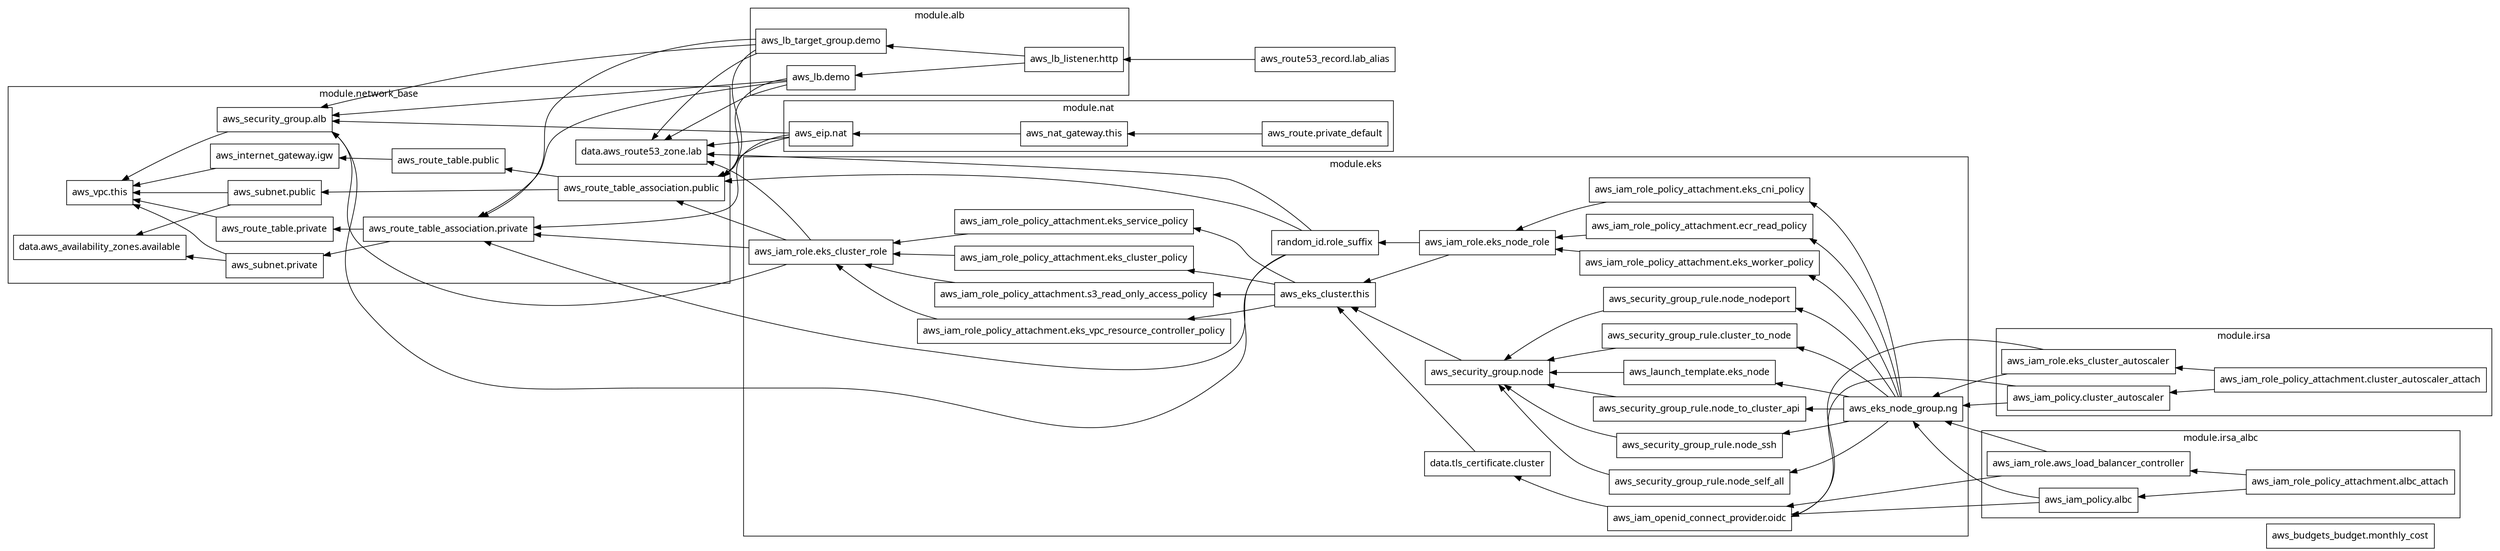 digraph G {
  rankdir = "RL";
  node [shape = rect, fontname = "sans-serif"];
  "aws_budgets_budget.monthly_cost" [label="aws_budgets_budget.monthly_cost"];
  "aws_route53_record.lab_alias" [label="aws_route53_record.lab_alias"];
  subgraph "cluster_module.alb" {
    label = "module.alb"
    fontname = "sans-serif"
    "module.alb.aws_lb.demo" [label="aws_lb.demo"];
    "module.alb.aws_lb_listener.http" [label="aws_lb_listener.http"];
    "module.alb.aws_lb_target_group.demo" [label="aws_lb_target_group.demo"];
  }
  subgraph "cluster_module.eks" {
    label = "module.eks"
    fontname = "sans-serif"
    "module.eks.data.tls_certificate.cluster" [label="data.tls_certificate.cluster"];
    "module.eks.aws_eks_cluster.this" [label="aws_eks_cluster.this"];
    "module.eks.aws_eks_node_group.ng" [label="aws_eks_node_group.ng"];
    "module.eks.aws_iam_openid_connect_provider.oidc" [label="aws_iam_openid_connect_provider.oidc"];
    "module.eks.aws_iam_role.eks_cluster_role" [label="aws_iam_role.eks_cluster_role"];
    "module.eks.aws_iam_role.eks_node_role" [label="aws_iam_role.eks_node_role"];
    "module.eks.aws_iam_role_policy_attachment.ecr_read_policy" [label="aws_iam_role_policy_attachment.ecr_read_policy"];
    "module.eks.aws_iam_role_policy_attachment.eks_cluster_policy" [label="aws_iam_role_policy_attachment.eks_cluster_policy"];
    "module.eks.aws_iam_role_policy_attachment.eks_cni_policy" [label="aws_iam_role_policy_attachment.eks_cni_policy"];
    "module.eks.aws_iam_role_policy_attachment.eks_service_policy" [label="aws_iam_role_policy_attachment.eks_service_policy"];
    "module.eks.aws_iam_role_policy_attachment.eks_vpc_resource_controller_policy" [label="aws_iam_role_policy_attachment.eks_vpc_resource_controller_policy"];
    "module.eks.aws_iam_role_policy_attachment.eks_worker_policy" [label="aws_iam_role_policy_attachment.eks_worker_policy"];
    "module.eks.aws_iam_role_policy_attachment.s3_read_only_access_policy" [label="aws_iam_role_policy_attachment.s3_read_only_access_policy"];
    "module.eks.aws_launch_template.eks_node" [label="aws_launch_template.eks_node"];
    "module.eks.aws_security_group.node" [label="aws_security_group.node"];
    "module.eks.aws_security_group_rule.cluster_to_node" [label="aws_security_group_rule.cluster_to_node"];
    "module.eks.aws_security_group_rule.node_nodeport" [label="aws_security_group_rule.node_nodeport"];
    "module.eks.aws_security_group_rule.node_self_all" [label="aws_security_group_rule.node_self_all"];
    "module.eks.aws_security_group_rule.node_ssh" [label="aws_security_group_rule.node_ssh"];
    "module.eks.aws_security_group_rule.node_to_cluster_api" [label="aws_security_group_rule.node_to_cluster_api"];
    "module.eks.random_id.role_suffix" [label="random_id.role_suffix"];
  }
  subgraph "cluster_module.irsa" {
    label = "module.irsa"
    fontname = "sans-serif"
    "module.irsa.aws_iam_policy.cluster_autoscaler" [label="aws_iam_policy.cluster_autoscaler"];
    "module.irsa.aws_iam_role.eks_cluster_autoscaler" [label="aws_iam_role.eks_cluster_autoscaler"];
    "module.irsa.aws_iam_role_policy_attachment.cluster_autoscaler_attach" [label="aws_iam_role_policy_attachment.cluster_autoscaler_attach"];
  }
  subgraph "cluster_module.irsa_albc" {
    label = "module.irsa_albc"
    fontname = "sans-serif"
    "module.irsa_albc.aws_iam_policy.albc" [label="aws_iam_policy.albc"];
    "module.irsa_albc.aws_iam_role.aws_load_balancer_controller" [label="aws_iam_role.aws_load_balancer_controller"];
    "module.irsa_albc.aws_iam_role_policy_attachment.albc_attach" [label="aws_iam_role_policy_attachment.albc_attach"];
  }
  subgraph "cluster_module.nat" {
    label = "module.nat"
    fontname = "sans-serif"
    "module.nat.aws_eip.nat" [label="aws_eip.nat"];
    "module.nat.aws_nat_gateway.this" [label="aws_nat_gateway.this"];
    "module.nat.aws_route.private_default" [label="aws_route.private_default"];
  }
  subgraph "cluster_module.network_base" {
    label = "module.network_base"
    fontname = "sans-serif"
    "module.network_base.data.aws_availability_zones.available" [label="data.aws_availability_zones.available"];
    "module.network_base.data.aws_route53_zone.lab" [label="data.aws_route53_zone.lab"];
    "module.network_base.aws_internet_gateway.igw" [label="aws_internet_gateway.igw"];
    "module.network_base.aws_route_table.private" [label="aws_route_table.private"];
    "module.network_base.aws_route_table.public" [label="aws_route_table.public"];
    "module.network_base.aws_route_table_association.private" [label="aws_route_table_association.private"];
    "module.network_base.aws_route_table_association.public" [label="aws_route_table_association.public"];
    "module.network_base.aws_security_group.alb" [label="aws_security_group.alb"];
    "module.network_base.aws_subnet.private" [label="aws_subnet.private"];
    "module.network_base.aws_subnet.public" [label="aws_subnet.public"];
    "module.network_base.aws_vpc.this" [label="aws_vpc.this"];
  }
  "aws_route53_record.lab_alias" -> "module.alb.aws_lb_listener.http";
  "module.alb.aws_lb.demo" -> "module.network_base.data.aws_route53_zone.lab";
  "module.alb.aws_lb.demo" -> "module.network_base.aws_route_table_association.private";
  "module.alb.aws_lb.demo" -> "module.network_base.aws_route_table_association.public";
  "module.alb.aws_lb.demo" -> "module.network_base.aws_security_group.alb";
  "module.alb.aws_lb_listener.http" -> "module.alb.aws_lb.demo";
  "module.alb.aws_lb_listener.http" -> "module.alb.aws_lb_target_group.demo";
  "module.alb.aws_lb_target_group.demo" -> "module.network_base.data.aws_route53_zone.lab";
  "module.alb.aws_lb_target_group.demo" -> "module.network_base.aws_route_table_association.private";
  "module.alb.aws_lb_target_group.demo" -> "module.network_base.aws_route_table_association.public";
  "module.alb.aws_lb_target_group.demo" -> "module.network_base.aws_security_group.alb";
  "module.eks.data.tls_certificate.cluster" -> "module.eks.aws_eks_cluster.this";
  "module.eks.aws_eks_cluster.this" -> "module.eks.aws_iam_role_policy_attachment.eks_cluster_policy";
  "module.eks.aws_eks_cluster.this" -> "module.eks.aws_iam_role_policy_attachment.eks_service_policy";
  "module.eks.aws_eks_cluster.this" -> "module.eks.aws_iam_role_policy_attachment.eks_vpc_resource_controller_policy";
  "module.eks.aws_eks_cluster.this" -> "module.eks.aws_iam_role_policy_attachment.s3_read_only_access_policy";
  "module.eks.aws_eks_node_group.ng" -> "module.eks.aws_iam_role_policy_attachment.ecr_read_policy";
  "module.eks.aws_eks_node_group.ng" -> "module.eks.aws_iam_role_policy_attachment.eks_cni_policy";
  "module.eks.aws_eks_node_group.ng" -> "module.eks.aws_iam_role_policy_attachment.eks_worker_policy";
  "module.eks.aws_eks_node_group.ng" -> "module.eks.aws_launch_template.eks_node";
  "module.eks.aws_eks_node_group.ng" -> "module.eks.aws_security_group_rule.cluster_to_node";
  "module.eks.aws_eks_node_group.ng" -> "module.eks.aws_security_group_rule.node_nodeport";
  "module.eks.aws_eks_node_group.ng" -> "module.eks.aws_security_group_rule.node_self_all";
  "module.eks.aws_eks_node_group.ng" -> "module.eks.aws_security_group_rule.node_ssh";
  "module.eks.aws_eks_node_group.ng" -> "module.eks.aws_security_group_rule.node_to_cluster_api";
  "module.eks.aws_iam_openid_connect_provider.oidc" -> "module.eks.data.tls_certificate.cluster";
  "module.eks.aws_iam_role.eks_cluster_role" -> "module.network_base.data.aws_route53_zone.lab";
  "module.eks.aws_iam_role.eks_cluster_role" -> "module.network_base.aws_route_table_association.private";
  "module.eks.aws_iam_role.eks_cluster_role" -> "module.network_base.aws_route_table_association.public";
  "module.eks.aws_iam_role.eks_cluster_role" -> "module.network_base.aws_security_group.alb";
  "module.eks.aws_iam_role.eks_node_role" -> "module.eks.aws_eks_cluster.this";
  "module.eks.aws_iam_role.eks_node_role" -> "module.eks.random_id.role_suffix";
  "module.eks.aws_iam_role_policy_attachment.ecr_read_policy" -> "module.eks.aws_iam_role.eks_node_role";
  "module.eks.aws_iam_role_policy_attachment.eks_cluster_policy" -> "module.eks.aws_iam_role.eks_cluster_role";
  "module.eks.aws_iam_role_policy_attachment.eks_cni_policy" -> "module.eks.aws_iam_role.eks_node_role";
  "module.eks.aws_iam_role_policy_attachment.eks_service_policy" -> "module.eks.aws_iam_role.eks_cluster_role";
  "module.eks.aws_iam_role_policy_attachment.eks_vpc_resource_controller_policy" -> "module.eks.aws_iam_role.eks_cluster_role";
  "module.eks.aws_iam_role_policy_attachment.eks_worker_policy" -> "module.eks.aws_iam_role.eks_node_role";
  "module.eks.aws_iam_role_policy_attachment.s3_read_only_access_policy" -> "module.eks.aws_iam_role.eks_cluster_role";
  "module.eks.aws_launch_template.eks_node" -> "module.eks.aws_security_group.node";
  "module.eks.aws_security_group.node" -> "module.eks.aws_eks_cluster.this";
  "module.eks.aws_security_group_rule.cluster_to_node" -> "module.eks.aws_security_group.node";
  "module.eks.aws_security_group_rule.node_nodeport" -> "module.eks.aws_security_group.node";
  "module.eks.aws_security_group_rule.node_self_all" -> "module.eks.aws_security_group.node";
  "module.eks.aws_security_group_rule.node_ssh" -> "module.eks.aws_security_group.node";
  "module.eks.aws_security_group_rule.node_to_cluster_api" -> "module.eks.aws_security_group.node";
  "module.eks.random_id.role_suffix" -> "module.network_base.data.aws_route53_zone.lab";
  "module.eks.random_id.role_suffix" -> "module.network_base.aws_route_table_association.private";
  "module.eks.random_id.role_suffix" -> "module.network_base.aws_route_table_association.public";
  "module.eks.random_id.role_suffix" -> "module.network_base.aws_security_group.alb";
  "module.irsa.aws_iam_policy.cluster_autoscaler" -> "module.eks.aws_eks_node_group.ng";
  "module.irsa.aws_iam_policy.cluster_autoscaler" -> "module.eks.aws_iam_openid_connect_provider.oidc";
  "module.irsa.aws_iam_role.eks_cluster_autoscaler" -> "module.eks.aws_eks_node_group.ng";
  "module.irsa.aws_iam_role.eks_cluster_autoscaler" -> "module.eks.aws_iam_openid_connect_provider.oidc";
  "module.irsa.aws_iam_role_policy_attachment.cluster_autoscaler_attach" -> "module.irsa.aws_iam_policy.cluster_autoscaler";
  "module.irsa.aws_iam_role_policy_attachment.cluster_autoscaler_attach" -> "module.irsa.aws_iam_role.eks_cluster_autoscaler";
  "module.irsa_albc.aws_iam_policy.albc" -> "module.eks.aws_eks_node_group.ng";
  "module.irsa_albc.aws_iam_policy.albc" -> "module.eks.aws_iam_openid_connect_provider.oidc";
  "module.irsa_albc.aws_iam_role.aws_load_balancer_controller" -> "module.eks.aws_eks_node_group.ng";
  "module.irsa_albc.aws_iam_role.aws_load_balancer_controller" -> "module.eks.aws_iam_openid_connect_provider.oidc";
  "module.irsa_albc.aws_iam_role_policy_attachment.albc_attach" -> "module.irsa_albc.aws_iam_policy.albc";
  "module.irsa_albc.aws_iam_role_policy_attachment.albc_attach" -> "module.irsa_albc.aws_iam_role.aws_load_balancer_controller";
  "module.nat.aws_eip.nat" -> "module.network_base.data.aws_route53_zone.lab";
  "module.nat.aws_eip.nat" -> "module.network_base.aws_route_table_association.private";
  "module.nat.aws_eip.nat" -> "module.network_base.aws_route_table_association.public";
  "module.nat.aws_eip.nat" -> "module.network_base.aws_security_group.alb";
  "module.nat.aws_nat_gateway.this" -> "module.nat.aws_eip.nat";
  "module.nat.aws_route.private_default" -> "module.nat.aws_nat_gateway.this";
  "module.network_base.aws_internet_gateway.igw" -> "module.network_base.aws_vpc.this";
  "module.network_base.aws_route_table.private" -> "module.network_base.aws_vpc.this";
  "module.network_base.aws_route_table.public" -> "module.network_base.aws_internet_gateway.igw";
  "module.network_base.aws_route_table_association.private" -> "module.network_base.aws_route_table.private";
  "module.network_base.aws_route_table_association.private" -> "module.network_base.aws_subnet.private";
  "module.network_base.aws_route_table_association.public" -> "module.network_base.aws_route_table.public";
  "module.network_base.aws_route_table_association.public" -> "module.network_base.aws_subnet.public";
  "module.network_base.aws_security_group.alb" -> "module.network_base.aws_vpc.this";
  "module.network_base.aws_subnet.private" -> "module.network_base.data.aws_availability_zones.available";
  "module.network_base.aws_subnet.private" -> "module.network_base.aws_vpc.this";
  "module.network_base.aws_subnet.public" -> "module.network_base.data.aws_availability_zones.available";
  "module.network_base.aws_subnet.public" -> "module.network_base.aws_vpc.this";
}
